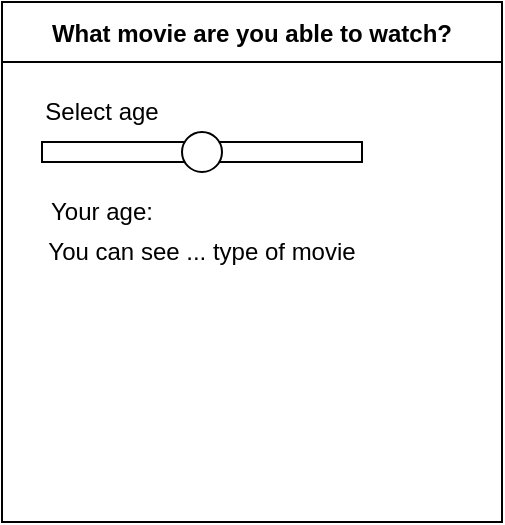 <mxfile>
    <diagram id="HqSPLIOF6ZdDF3awTD7Y" name="Page-1">
        <mxGraphModel dx="1074" dy="749" grid="1" gridSize="10" guides="1" tooltips="1" connect="1" arrows="1" fold="1" page="1" pageScale="1" pageWidth="850" pageHeight="1100" math="0" shadow="0">
            <root>
                <mxCell id="0"/>
                <mxCell id="1" parent="0"/>
                <mxCell id="2" value="What movie are you able to watch?" style="swimlane;startSize=30;" vertex="1" parent="1">
                    <mxGeometry x="270" y="220" width="250" height="260" as="geometry"/>
                </mxCell>
                <mxCell id="5" value="" style="rounded=0;whiteSpace=wrap;html=1;" vertex="1" parent="2">
                    <mxGeometry x="20" y="70" width="160" height="10" as="geometry"/>
                </mxCell>
                <mxCell id="6" value="" style="ellipse;whiteSpace=wrap;html=1;aspect=fixed;" vertex="1" parent="2">
                    <mxGeometry x="90" y="65" width="20" height="20" as="geometry"/>
                </mxCell>
                <mxCell id="7" value="Select age" style="text;html=1;strokeColor=none;fillColor=none;align=center;verticalAlign=middle;whiteSpace=wrap;rounded=0;" vertex="1" parent="2">
                    <mxGeometry x="20" y="40" width="60" height="30" as="geometry"/>
                </mxCell>
                <mxCell id="8" value="Your age:" style="text;html=1;strokeColor=none;fillColor=none;align=center;verticalAlign=middle;whiteSpace=wrap;rounded=0;" vertex="1" parent="2">
                    <mxGeometry x="20" y="90" width="60" height="30" as="geometry"/>
                </mxCell>
                <mxCell id="9" value="You can see ... type of movie" style="text;html=1;strokeColor=none;fillColor=none;align=center;verticalAlign=middle;whiteSpace=wrap;rounded=0;" vertex="1" parent="2">
                    <mxGeometry x="5" y="110" width="190" height="30" as="geometry"/>
                </mxCell>
            </root>
        </mxGraphModel>
    </diagram>
</mxfile>